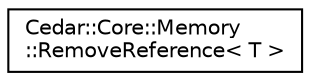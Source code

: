digraph "Graphical Class Hierarchy"
{
 // LATEX_PDF_SIZE
  edge [fontname="Helvetica",fontsize="10",labelfontname="Helvetica",labelfontsize="10"];
  node [fontname="Helvetica",fontsize="10",shape=record];
  rankdir="LR";
  Node0 [label="Cedar::Core::Memory\l::RemoveReference\< T \>",height=0.2,width=0.4,color="black", fillcolor="white", style="filled",URL="$structCedar_1_1Core_1_1Memory_1_1RemoveReference.html",tooltip=" "];
}
